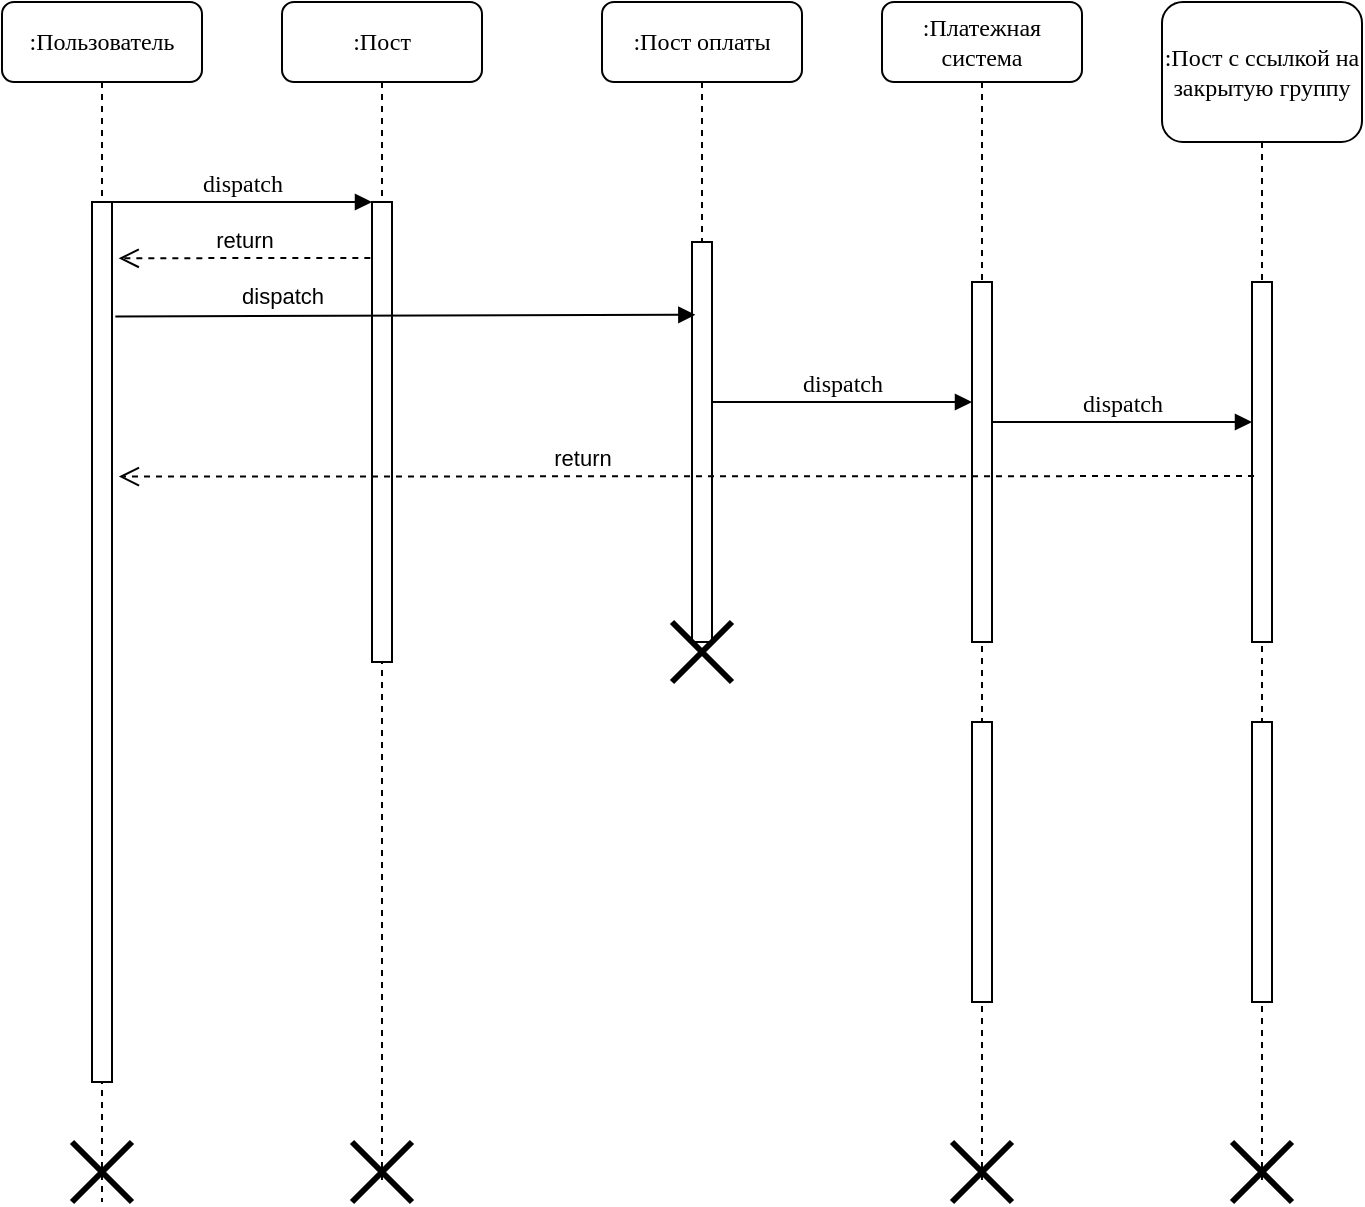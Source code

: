 <mxfile version="20.8.1" type="device"><diagram name="Page-1" id="13e1069c-82ec-6db2-03f1-153e76fe0fe0"><mxGraphModel dx="1434" dy="788" grid="1" gridSize="10" guides="1" tooltips="1" connect="1" arrows="1" fold="1" page="1" pageScale="1" pageWidth="1100" pageHeight="850" background="none" math="0" shadow="0"><root><mxCell id="0"/><mxCell id="1" parent="0"/><mxCell id="7baba1c4bc27f4b0-2" value=":Пост" style="shape=umlLifeline;perimeter=lifelinePerimeter;whiteSpace=wrap;html=1;container=1;collapsible=0;recursiveResize=0;outlineConnect=0;rounded=1;shadow=0;comic=0;labelBackgroundColor=none;strokeWidth=1;fontFamily=Verdana;fontSize=12;align=center;" parent="1" vertex="1"><mxGeometry x="240" y="80" width="100" height="590" as="geometry"/></mxCell><mxCell id="7baba1c4bc27f4b0-10" value="" style="html=1;points=[];perimeter=orthogonalPerimeter;rounded=0;shadow=0;comic=0;labelBackgroundColor=none;strokeWidth=1;fontFamily=Verdana;fontSize=12;align=center;" parent="7baba1c4bc27f4b0-2" vertex="1"><mxGeometry x="45" y="100" width="10" height="230" as="geometry"/></mxCell><mxCell id="_15w_JIy2zSd7YvyKucJ-5" value="" style="shape=umlDestroy;whiteSpace=wrap;html=1;strokeWidth=3;" vertex="1" parent="7baba1c4bc27f4b0-2"><mxGeometry x="35" y="570" width="30" height="30" as="geometry"/></mxCell><mxCell id="7baba1c4bc27f4b0-3" value=":Пост оплаты" style="shape=umlLifeline;perimeter=lifelinePerimeter;whiteSpace=wrap;html=1;container=1;collapsible=0;recursiveResize=0;outlineConnect=0;rounded=1;shadow=0;comic=0;labelBackgroundColor=none;strokeWidth=1;fontFamily=Verdana;fontSize=12;align=center;" parent="1" vertex="1"><mxGeometry x="400" y="80" width="100" height="320" as="geometry"/></mxCell><mxCell id="7baba1c4bc27f4b0-13" value="" style="html=1;points=[];perimeter=orthogonalPerimeter;rounded=0;shadow=0;comic=0;labelBackgroundColor=none;strokeWidth=1;fontFamily=Verdana;fontSize=12;align=center;" parent="7baba1c4bc27f4b0-3" vertex="1"><mxGeometry x="45" y="120" width="10" height="200" as="geometry"/></mxCell><mxCell id="7baba1c4bc27f4b0-4" value=":Платежная система" style="shape=umlLifeline;perimeter=lifelinePerimeter;whiteSpace=wrap;html=1;container=1;collapsible=0;recursiveResize=0;outlineConnect=0;rounded=1;shadow=0;comic=0;labelBackgroundColor=none;strokeWidth=1;fontFamily=Verdana;fontSize=12;align=center;" parent="1" vertex="1"><mxGeometry x="540" y="80" width="100" height="590" as="geometry"/></mxCell><mxCell id="_15w_JIy2zSd7YvyKucJ-3" value="" style="shape=umlDestroy;whiteSpace=wrap;html=1;strokeWidth=3;" vertex="1" parent="7baba1c4bc27f4b0-4"><mxGeometry x="35" y="570" width="30" height="30" as="geometry"/></mxCell><mxCell id="7baba1c4bc27f4b0-8" value=":Пользователь" style="shape=umlLifeline;perimeter=lifelinePerimeter;whiteSpace=wrap;html=1;container=1;collapsible=0;recursiveResize=0;outlineConnect=0;rounded=1;shadow=0;comic=0;labelBackgroundColor=none;strokeWidth=1;fontFamily=Verdana;fontSize=12;align=center;" parent="1" vertex="1"><mxGeometry x="100" y="80" width="100" height="600" as="geometry"/></mxCell><mxCell id="7baba1c4bc27f4b0-9" value="" style="html=1;points=[];perimeter=orthogonalPerimeter;rounded=0;shadow=0;comic=0;labelBackgroundColor=none;strokeWidth=1;fontFamily=Verdana;fontSize=12;align=center;" parent="7baba1c4bc27f4b0-8" vertex="1"><mxGeometry x="45" y="100" width="10" height="440" as="geometry"/></mxCell><mxCell id="_15w_JIy2zSd7YvyKucJ-16" value="" style="shape=umlDestroy;whiteSpace=wrap;html=1;strokeWidth=3;" vertex="1" parent="7baba1c4bc27f4b0-8"><mxGeometry x="35" y="570" width="30" height="30" as="geometry"/></mxCell><mxCell id="7baba1c4bc27f4b0-16" value="" style="html=1;points=[];perimeter=orthogonalPerimeter;rounded=0;shadow=0;comic=0;labelBackgroundColor=none;strokeWidth=1;fontFamily=Verdana;fontSize=12;align=center;" parent="1" vertex="1"><mxGeometry x="585" y="220" width="10" height="180" as="geometry"/></mxCell><mxCell id="7baba1c4bc27f4b0-17" value="dispatch" style="html=1;verticalAlign=bottom;endArrow=block;labelBackgroundColor=none;fontFamily=Verdana;fontSize=12;edgeStyle=elbowEdgeStyle;elbow=vertical;" parent="1" source="7baba1c4bc27f4b0-13" target="7baba1c4bc27f4b0-16" edge="1"><mxGeometry relative="1" as="geometry"><mxPoint x="510" y="220" as="sourcePoint"/><Array as="points"><mxPoint x="560" y="280"/><mxPoint x="540" y="270"/><mxPoint x="460" y="220"/></Array></mxGeometry></mxCell><mxCell id="7baba1c4bc27f4b0-22" value="" style="html=1;points=[];perimeter=orthogonalPerimeter;rounded=0;shadow=0;comic=0;labelBackgroundColor=none;strokeWidth=1;fontFamily=Verdana;fontSize=12;align=center;" parent="1" vertex="1"><mxGeometry x="585" y="440" width="10" height="140" as="geometry"/></mxCell><mxCell id="7baba1c4bc27f4b0-11" value="dispatch" style="html=1;verticalAlign=bottom;endArrow=block;entryX=0;entryY=0;labelBackgroundColor=none;fontFamily=Verdana;fontSize=12;edgeStyle=elbowEdgeStyle;elbow=vertical;" parent="1" source="7baba1c4bc27f4b0-9" target="7baba1c4bc27f4b0-10" edge="1"><mxGeometry relative="1" as="geometry"><mxPoint x="220" y="190" as="sourcePoint"/></mxGeometry></mxCell><mxCell id="_15w_JIy2zSd7YvyKucJ-2" value="return" style="html=1;verticalAlign=bottom;endArrow=open;dashed=1;endSize=8;rounded=0;exitX=-0.083;exitY=0.122;exitDx=0;exitDy=0;exitPerimeter=0;entryX=1.333;entryY=0.064;entryDx=0;entryDy=0;entryPerimeter=0;" edge="1" parent="1" source="7baba1c4bc27f4b0-10" target="7baba1c4bc27f4b0-9"><mxGeometry relative="1" as="geometry"><mxPoint x="250" y="220" as="sourcePoint"/><mxPoint x="170" y="220" as="targetPoint"/><Array as="points"><mxPoint x="230" y="208"/></Array></mxGeometry></mxCell><mxCell id="_15w_JIy2zSd7YvyKucJ-6" value=":Пост с ссылкой на закрытую группу" style="shape=umlLifeline;perimeter=lifelinePerimeter;whiteSpace=wrap;html=1;container=1;collapsible=0;recursiveResize=0;outlineConnect=0;rounded=1;shadow=0;comic=0;labelBackgroundColor=none;strokeWidth=1;fontFamily=Verdana;fontSize=12;align=center;size=70;" vertex="1" parent="1"><mxGeometry x="680" y="80" width="100" height="590" as="geometry"/></mxCell><mxCell id="_15w_JIy2zSd7YvyKucJ-7" value="" style="shape=umlDestroy;whiteSpace=wrap;html=1;strokeWidth=3;" vertex="1" parent="_15w_JIy2zSd7YvyKucJ-6"><mxGeometry x="35" y="570" width="30" height="30" as="geometry"/></mxCell><mxCell id="_15w_JIy2zSd7YvyKucJ-8" value="" style="html=1;points=[];perimeter=orthogonalPerimeter;rounded=0;shadow=0;comic=0;labelBackgroundColor=none;strokeWidth=1;fontFamily=Verdana;fontSize=12;align=center;" vertex="1" parent="1"><mxGeometry x="725" y="220" width="10" height="180" as="geometry"/></mxCell><mxCell id="_15w_JIy2zSd7YvyKucJ-9" value="" style="html=1;points=[];perimeter=orthogonalPerimeter;rounded=0;shadow=0;comic=0;labelBackgroundColor=none;strokeWidth=1;fontFamily=Verdana;fontSize=12;align=center;" vertex="1" parent="1"><mxGeometry x="725" y="440" width="10" height="140" as="geometry"/></mxCell><mxCell id="_15w_JIy2zSd7YvyKucJ-11" value="dispatch" style="html=1;verticalAlign=bottom;endArrow=block;labelBackgroundColor=none;fontFamily=Verdana;fontSize=12;edgeStyle=elbowEdgeStyle;elbow=vertical;entryX=0;entryY=0.387;entryDx=0;entryDy=0;entryPerimeter=0;" edge="1" parent="1" source="7baba1c4bc27f4b0-16" target="_15w_JIy2zSd7YvyKucJ-8"><mxGeometry x="-0.007" relative="1" as="geometry"><mxPoint x="305" y="260.0" as="sourcePoint"/><mxPoint x="720" y="290" as="targetPoint"/><Array as="points"><mxPoint x="680" y="290"/><mxPoint x="650" y="257"/></Array><mxPoint as="offset"/></mxGeometry></mxCell><mxCell id="_15w_JIy2zSd7YvyKucJ-14" value="return" style="html=1;verticalAlign=bottom;endArrow=open;dashed=1;endSize=8;rounded=0;exitX=0.1;exitY=0.539;exitDx=0;exitDy=0;exitPerimeter=0;entryX=1.343;entryY=0.312;entryDx=0;entryDy=0;entryPerimeter=0;" edge="1" parent="1" source="_15w_JIy2zSd7YvyKucJ-8" target="7baba1c4bc27f4b0-9"><mxGeometry x="0.184" relative="1" as="geometry"><mxPoint x="470" y="240" as="sourcePoint"/><mxPoint x="390" y="240" as="targetPoint"/><mxPoint as="offset"/></mxGeometry></mxCell><mxCell id="_15w_JIy2zSd7YvyKucJ-15" value="dispatch" style="html=1;verticalAlign=bottom;endArrow=block;rounded=0;exitX=1.167;exitY=0.13;exitDx=0;exitDy=0;exitPerimeter=0;entryX=0.167;entryY=0.182;entryDx=0;entryDy=0;entryPerimeter=0;" edge="1" parent="1" source="7baba1c4bc27f4b0-9" target="7baba1c4bc27f4b0-13"><mxGeometry x="-0.425" y="1" width="80" relative="1" as="geometry"><mxPoint x="470" y="330" as="sourcePoint"/><mxPoint x="550" y="330" as="targetPoint"/><mxPoint as="offset"/></mxGeometry></mxCell><mxCell id="_15w_JIy2zSd7YvyKucJ-4" value="" style="shape=umlDestroy;whiteSpace=wrap;html=1;strokeWidth=3;" vertex="1" parent="1"><mxGeometry x="435" y="390" width="30" height="30" as="geometry"/></mxCell></root></mxGraphModel></diagram></mxfile>